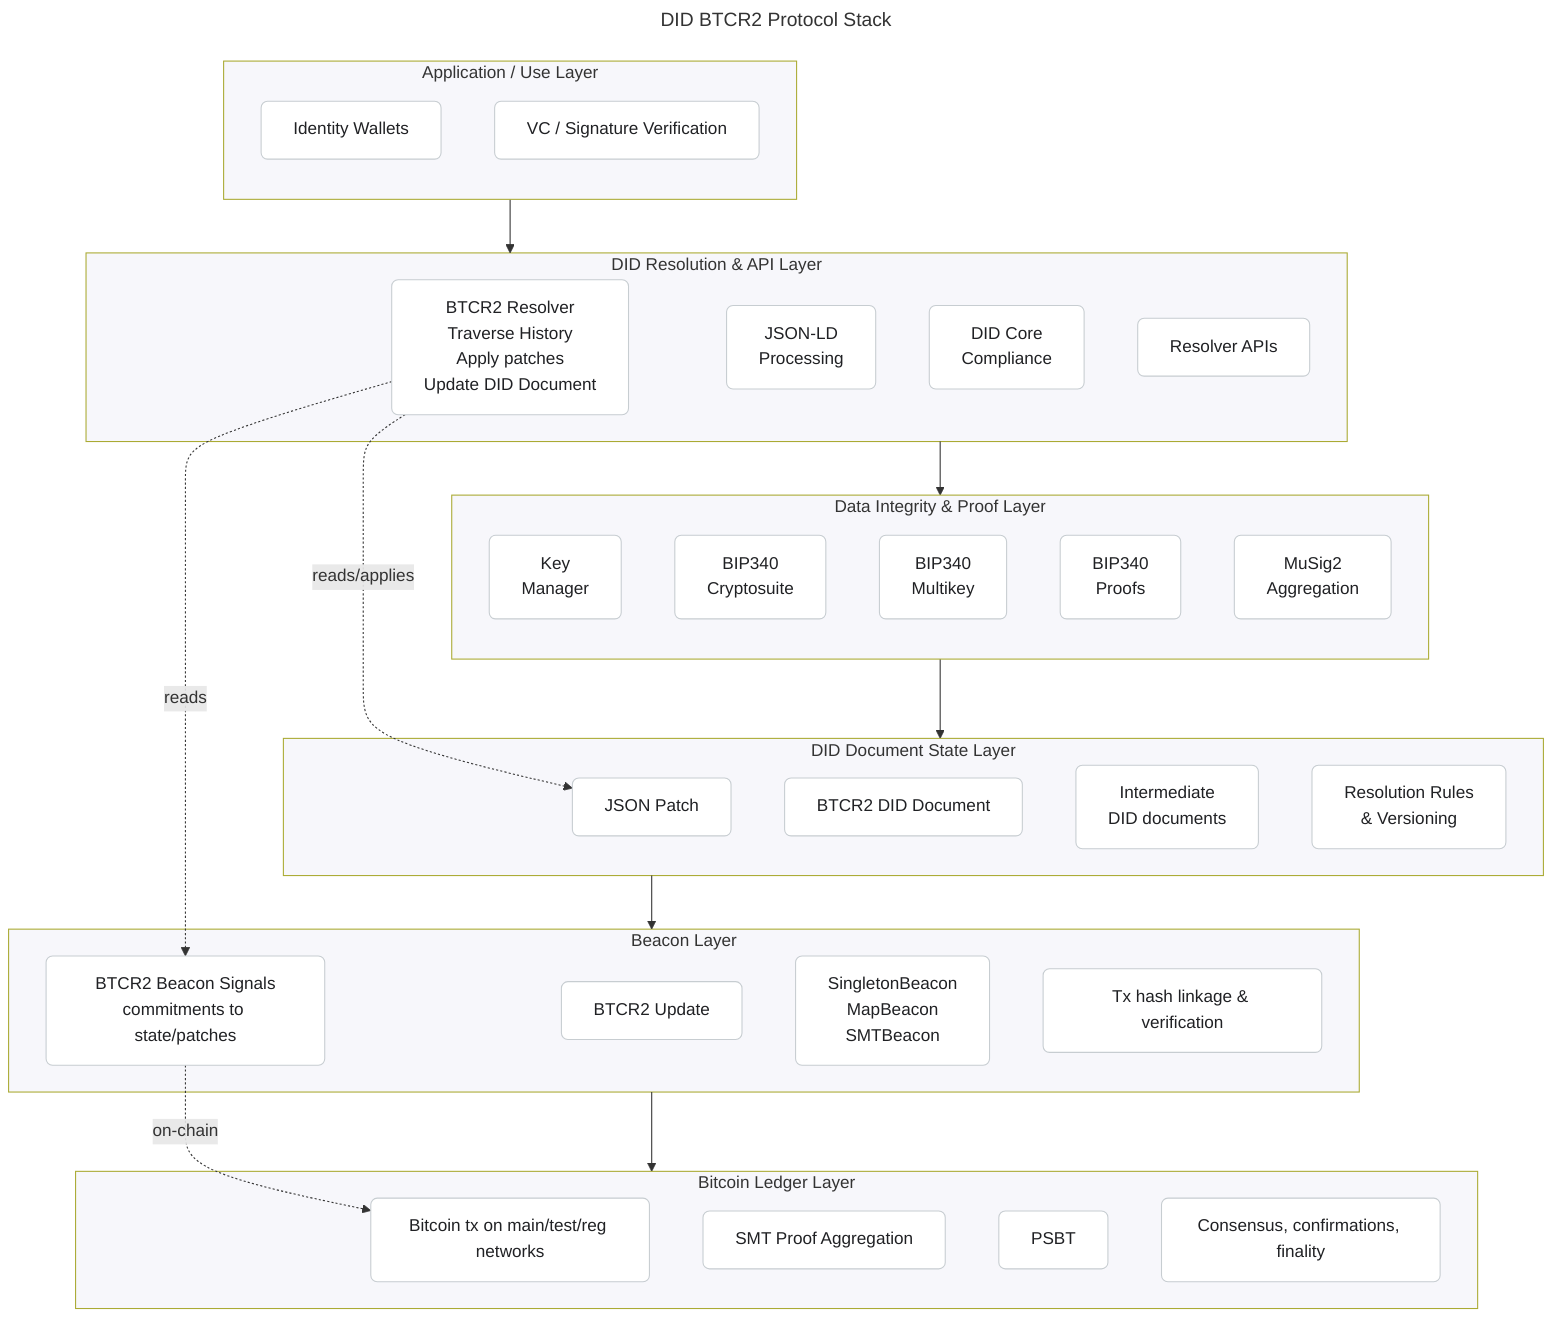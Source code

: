 ---
title: DID BTCR2 Protocol Stack
---

graph TB
  %% ---------- Styles ----------
  classDef layer fill:#f7f7fb
  classDef comp fill:#ffffff,stroke:#c7cdd1,rx:6,ry:6,color:#202124

  %% ---------- Layers ----------
  subgraph L6[Application / Use Layer]
    direction TB
    Wallets[Identity Wallets]:::comp
    VCVerify[VC / Signature Verification]:::comp
  end

  subgraph L5[DID Resolution & API Layer]
    direction TB
    Resolver[BTCR2 Resolver<br/>Traverse History<br>Apply patches<br>Update DID Document]:::comp
    JSONLD[JSON-LD<br/>Processing]:::comp
    DIDCore[DID Core<br/>Compliance]:::comp
    APIs[Resolver APIs]:::comp
  end

  subgraph L4[Data Integrity & Proof Layer]
    direction TB
    KeyMgr[Key<br/>Manager]:::comp
    BIP340Crypto[BIP340<br/>Cryptosuite]:::comp
    BIP340Multikey[BIP340<br/>Multikey]:::comp
    BIP340DIPCrypto[BIP340<br/>Proofs]:::comp
    MuSig[MuSig2<br/>Aggregation]:::comp
  end

  subgraph L3[DID Document State Layer]
    direction TB
    Patches[JSON Patch]:::comp
    Model[BTCR2 DID Document]:::comp
    InterDoc[Intermediate<br/>DID documents]:::comp
    Rules[Resolution Rules<br/>& Versioning]:::comp
  end

  subgraph L2[Beacon Layer]
    direction TB
    Ops[BTCR2 Update]:::comp
    Anchors[BTCR2 Beacon Signals<br/>commitments to state/patches]:::comp
    Beacon[SingletonBeacon<br/>MapBeacon<br/>SMTBeacon]:::comp
    Linkage[Tx hash linkage & verification]:::comp
  end

  subgraph L1[Bitcoin Ledger Layer]
    direction TB
    BTC[Bitcoin tx on main/test/reg networks]:::comp
    OPRET[OP_RETURN CID Embedding]:::comp
    OPRET[SMT Proof Aggregation]:::comp
    PSBT["PSBT"]:::comp
    Finality[Consensus, confirmations, finality]:::comp
  end

  %% ---------- Layer connections ----------
  L6 --> L5 --> L4 --> L3 --> L2 --> L1

  %% Optional: show a typical data flow up & down (comment out if noisy)
  %% Resolver ==> uses proofs/state anchored on chain
  Resolver -.reads/applies.-> Patches
  Resolver -.reads.-> Anchors
  Anchors -.on-chain.-> BTC

  %% ---------- Apply layer framing ----------
  class L1,L2,L3,L4,L5,L6 layer